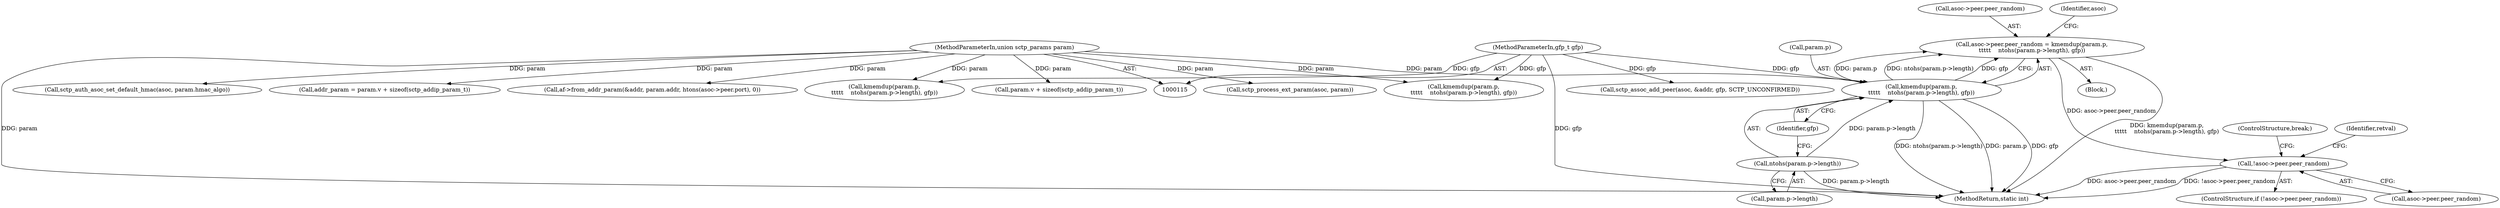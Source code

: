 digraph "0_linux_e40607cbe270a9e8360907cb1e62ddf0736e4864@API" {
"1000541" [label="(Call,!asoc->peer.peer_random)"];
"1000523" [label="(Call,asoc->peer.peer_random = kmemdup(param.p,\n\t\t\t\t\t    ntohs(param.p->length), gfp))"];
"1000529" [label="(Call,kmemdup(param.p,\n\t\t\t\t\t    ntohs(param.p->length), gfp))"];
"1000117" [label="(MethodParameterIn,union sctp_params param)"];
"1000533" [label="(Call,ntohs(param.p->length))"];
"1000119" [label="(MethodParameterIn,gfp_t gfp)"];
"1000529" [label="(Call,kmemdup(param.p,\n\t\t\t\t\t    ntohs(param.p->length), gfp))"];
"1000541" [label="(Call,!asoc->peer.peer_random)"];
"1000523" [label="(Call,asoc->peer.peer_random = kmemdup(param.p,\n\t\t\t\t\t    ntohs(param.p->length), gfp))"];
"1000645" [label="(MethodReturn,static int)"];
"1000524" [label="(Call,asoc->peer.peer_random)"];
"1000589" [label="(Call,sctp_auth_asoc_set_default_hmac(asoc, param.hmac_algo))"];
"1000544" [label="(Identifier,asoc)"];
"1000542" [label="(Call,asoc->peer.peer_random)"];
"1000608" [label="(Call,kmemdup(param.p,\n\t\t\t\t\t    ntohs(param.p->length), gfp))"];
"1000212" [label="(Call,sctp_assoc_add_peer(asoc, &addr, gfp, SCTP_UNCONFIRMED))"];
"1000552" [label="(ControlStructure,break;)"];
"1000119" [label="(MethodParameterIn,gfp_t gfp)"];
"1000439" [label="(Call,addr_param = param.v + sizeof(sctp_addip_param_t))"];
"1000534" [label="(Call,param.p->length)"];
"1000187" [label="(Call,af->from_addr_param(&addr, param.addr, htons(asoc->peer.port), 0))"];
"1000441" [label="(Call,param.v + sizeof(sctp_addip_param_t))"];
"1000566" [label="(Call,kmemdup(param.p,\n\t\t\t\t\t    ntohs(param.p->length), gfp))"];
"1000117" [label="(MethodParameterIn,union sctp_params param)"];
"1000530" [label="(Call,param.p)"];
"1000539" [label="(Identifier,gfp)"];
"1000154" [label="(Block,)"];
"1000495" [label="(Call,sctp_process_ext_param(asoc, param))"];
"1000549" [label="(Identifier,retval)"];
"1000540" [label="(ControlStructure,if (!asoc->peer.peer_random))"];
"1000533" [label="(Call,ntohs(param.p->length))"];
"1000541" -> "1000540"  [label="AST: "];
"1000541" -> "1000542"  [label="CFG: "];
"1000542" -> "1000541"  [label="AST: "];
"1000549" -> "1000541"  [label="CFG: "];
"1000552" -> "1000541"  [label="CFG: "];
"1000541" -> "1000645"  [label="DDG: asoc->peer.peer_random"];
"1000541" -> "1000645"  [label="DDG: !asoc->peer.peer_random"];
"1000523" -> "1000541"  [label="DDG: asoc->peer.peer_random"];
"1000523" -> "1000154"  [label="AST: "];
"1000523" -> "1000529"  [label="CFG: "];
"1000524" -> "1000523"  [label="AST: "];
"1000529" -> "1000523"  [label="AST: "];
"1000544" -> "1000523"  [label="CFG: "];
"1000523" -> "1000645"  [label="DDG: kmemdup(param.p,\n\t\t\t\t\t    ntohs(param.p->length), gfp)"];
"1000529" -> "1000523"  [label="DDG: param.p"];
"1000529" -> "1000523"  [label="DDG: ntohs(param.p->length)"];
"1000529" -> "1000523"  [label="DDG: gfp"];
"1000529" -> "1000539"  [label="CFG: "];
"1000530" -> "1000529"  [label="AST: "];
"1000533" -> "1000529"  [label="AST: "];
"1000539" -> "1000529"  [label="AST: "];
"1000529" -> "1000645"  [label="DDG: ntohs(param.p->length)"];
"1000529" -> "1000645"  [label="DDG: param.p"];
"1000529" -> "1000645"  [label="DDG: gfp"];
"1000117" -> "1000529"  [label="DDG: param"];
"1000533" -> "1000529"  [label="DDG: param.p->length"];
"1000119" -> "1000529"  [label="DDG: gfp"];
"1000117" -> "1000115"  [label="AST: "];
"1000117" -> "1000645"  [label="DDG: param"];
"1000117" -> "1000187"  [label="DDG: param"];
"1000117" -> "1000439"  [label="DDG: param"];
"1000117" -> "1000441"  [label="DDG: param"];
"1000117" -> "1000495"  [label="DDG: param"];
"1000117" -> "1000566"  [label="DDG: param"];
"1000117" -> "1000589"  [label="DDG: param"];
"1000117" -> "1000608"  [label="DDG: param"];
"1000533" -> "1000534"  [label="CFG: "];
"1000534" -> "1000533"  [label="AST: "];
"1000539" -> "1000533"  [label="CFG: "];
"1000533" -> "1000645"  [label="DDG: param.p->length"];
"1000119" -> "1000115"  [label="AST: "];
"1000119" -> "1000645"  [label="DDG: gfp"];
"1000119" -> "1000212"  [label="DDG: gfp"];
"1000119" -> "1000566"  [label="DDG: gfp"];
"1000119" -> "1000608"  [label="DDG: gfp"];
}

